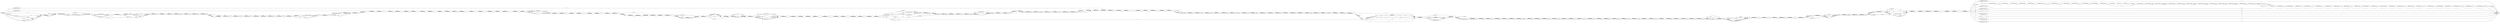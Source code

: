 digraph Tradition {
	graph [ bgcolor="none", rankdir="LR" ];
	node [ fillcolor="white", fontsize="14", shape="ellipse", style="filled" ];
	subgraph { rank=same "__START__" "#SILENT#" }
	"#SILENT#" [ shape=diamond,color=white,penwidth=0,label="" ];	"__START__" [ id="__START__", label="#START#" ];
	"w0" [ id="w0", label="Μαξίμου" ];
	"__LACUNA_a1_0__" [ id="__LACUNA_a1_0__", label="#LACUNA_a1_0#" ];
	"__LACUNA_a1_1__" [ id="__LACUNA_a1_1__", label="#LACUNA_a1_1#" ];
	"w2" [ id="w2", label="ἁγίου" ];
	"w3" [ id="w3", label="Ἡ" ];
	"w4" [ id="w4", label="περὶ" ];
	"w5" [ id="w5", label="τῆς" ];
	"w6" [ id="w6", label="τοῦ" ];
	"w7" [ id="w7", label="πνεύματος" ];
	"w8" [ id="w8", label="τοῦ" ];
	"w9" [ id="w9", label="ἁγίου" ];
	"w11" [ id="w11", label="πνεύματος" ];
	"w12" [ id="w12", label="βλασφημία" ];
	"w13" [ id="w13", label="βλασφημίας" ];
	"w14" [ id="w14", label="ἀπορία" ];
	"w16" [ id="w16", label="αὐτόθι" ];
	"w15" [ id="w15", label="αὐτόθεν" ];
	"w18" [ id="w18", label="ἔχειν" ];
	"w17" [ id="w17", label="ἔχει" ];
	"w19" [ id="w19", label="τὴν" ];
	"w20" [ id="w20", label="λύσιν·" ];
	"w21" [ id="w21", label="ὁ" ];
	"w22" [ id="w22", label="δὲ" ];
	"w23" [ id="w23", label="δεύτερος" ];
	"w24" [ id="w24", label="ἐστὶν" ];
	"w25" [ id="w25", label="οὗτος·" ];
	"w26" [ id="w26", label="ὅτάν" ];
	"w27" [ id="w27", label="τις" ];
	"w28" [ id="w28", label="ἐν" ];
	"w29" [ id="w29", label="ἁμαρτίαις" ];
	"w30" [ id="w30", label="ἐνεχόμενος," ];
	"w31" [ id="w31", label="ἀκούων" ];
	"w32" [ id="w32", label="δὲ" ];
	"w33" [ id="w33", label="τοῦ" ];
	"w34" [ id="w34", label="κυρίου" ];
	"w35" [ id="w35", label="λέγοντος" ];
	"w36" [ id="w36", label="μὴ" ];
	"w37" [ id="w37", label="κρίνετε" ];
	"w39" [ id="w39", label="κρίνεται" ];
	"w40" [ id="w40", label="φοβούμενος" ];
	"w41" [ id="w41", label="οὐδένα" ];
	"w42" [ id="w42", label="κρίνει" ];
	"w44" [ id="w44", label="κρίνῃ" ];
	"w45" [ id="w45", label="ἐν" ];
	"w46" [ id="w46", label="τῇ" ];
	"w47" [ id="w47", label="ἐξετάσει" ];
	"w48" [ id="w48", label="τῶν" ];
	"w49" [ id="w49", label="βεβιωμένων" ];
	"w50" [ id="w50", label="ὡς" ];
	"w51" [ id="w51", label="φύλαξ" ];
	"w52" [ id="w52", label="τῆς" ];
	"w53" [ id="w53", label="ἐντολῆς" ];
	"w54" [ id="w54", label="οὐ" ];
	"w55" [ id="w55", label="κρίνεται·" ];
	"w56" [ id="w56", label="εἰ" ];
	"w57" [ id="w57", label="μὴ" ];
	"w58" [ id="w58", label="τὸ" ];
	"w59" [ id="w59", label="γενέσθαι" ];
	"w60" [ id="w60", label="πιστόν," ];
	"w61" [ id="w61", label="εἰκότως" ];
	"w62" [ id="w62", label="ὅταν" ];
	"w63" [ id="w63", label="ἐν" ];
	"w64" [ id="w64", label="ἁμαρτίαις" ];
	"w65" [ id="w65", label="τίς" ];
	"w66" [ id="w66", label="ὢν" ];
	"w68" [ id="w68", label="οἰκονομῆται" ];
	"w67" [ id="w67", label="οἰκονομεῖται" ];
	"w69" [ id="w69", label="ἐκ" ];
	"w70" [ id="w70", label="τῆς" ];
	"w71" [ id="w71", label="προνοίας" ];
	"w72" [ id="w72", label="ἐν" ];
	"w73" [ id="w73", label="συμφοραῖς," ];
	"w74" [ id="w74", label="ἐν" ];
	"w75" [ id="w75", label="ἀνάγκαις," ];
	"w76" [ id="w76", label="ἐν" ];
	"w77" [ id="w77", label="νόσοις" ];
	"w78" [ id="w78", label="ὡς" ];
	"w79" [ id="w79", label="οὐκ" ];
	"w80" [ id="w80", label="οἶδε" ];
	"w81" [ id="w81", label="γὰρ" ];
	"w82" [ id="w82", label="διὰ" ];
	"w83" [ id="w83", label="τῶν" ];
	"w84" [ id="w84", label="τοιούτων" ];
	"w86" [ id="w86", label="καθαίρει" ];
	"w85" [ id="w85", label="καθεαυτὸν" ];
	"w87" [ id="w87", label="αὐτὸν" ];
	"w88" [ id="w88", label="ὁ" ];
	"w89" [ id="w89", label="θεός" ];
	"w90" [ id="w90", label="οὖν" ];
	"w92" [ id="w92", label="τῶν" ];
	"w91" [ id="w91", label="τῷ" ];
	"w93" [ id="w93", label="ἐν" ];
	"w94" [ id="w94", label="ἀπιστεία" ];
	"w95" [ id="w95", label="ἀπιστίᾳ" ];
	"w96" [ id="w96", label="τὸν" ];
	"w97" [ id="w97", label="βίον" ];
	"w98" [ id="w98", label="κατακλείσαντι" ];
	"w100" [ id="w100", label="καταλύσαντι" ];
	"w103" [ id="w103", label="κατακλύσαντι" ];
	"w105" [ id="w105", label="οὔτε" ];
	"w106" [ id="w106", label="ἐνταῦθα" ];
	"w107" [ id="w107", label="οὔτε" ];
	"w108" [ id="w108", label="ἐν" ];
	"w109" [ id="w109", label="τῷ" ];
	"w110" [ id="w110", label="μέλλοντι" ];
	"w111" [ id="w111", label="ἀφεθήσεται" ];
	"w112" [ id="w112", label="τῆς" ];
	"w113" [ id="w113", label="ἀπιστίας" ];
	"w114" [ id="w114", label="καὶ" ];
	"w115" [ id="w115", label="ἀθεΐας" ];
	"w116" [ id="w116", label="ἡ" ];
	"w117" [ id="w117", label="ἁμαρτία." ];
	"w118" [ id="w118", label="Ἰσιδώρου" ];
	"w121" [ id="w121", label="νείλου" ];
	"__LACUNA_a1.42_0__" [ id="__LACUNA_a1.42_0__", label="#LACUNA_a1.42_0#" ];
	"w119" [ id="w119", label="Πηλουσίου" ];
	"w124" [ id="w124", label="τοῦ" ];
	"w120" [ id="w120", label="πηλουσιώτ(ου)" ];
	"w122" [ id="w122", label="Γρηγορίου" ];
	"w125" [ id="w125", label="νύσσης" ];
	"w123" [ id="w123", label="Νύσης" ];
	"w126" [ id="w126", label="Ἤκουσά" ];
	"w127" [ id="w127", label="που" ];
	"w128" [ id="w128", label="τῆς" ];
	"w129" [ id="w129", label="ἁγίας" ];
	"w130" [ id="w130", label="γραφῆς" ];
	"w132" [ id="w132", label="κατακρινούσης" ];
	"w131" [ id="w131", label="κατακινούσης" ];
	"w133" [ id="w133", label="ἐκείνους," ];
	"w134" [ id="w134", label="οἳ" ];
	"w135" [ id="w135", label="κατὰ" ];
	"w136" [ id="w136", label="τῆς" ];
	"w137" [ id="w137", label="τοῦ" ];
	"w138" [ id="w138", label="θεοῦ" ];
	"w139" [ id="w139", label="βλασφημίας" ];
	"w140" [ id="w140", label="αἴτιοι" ];
	"w141" [ id="w141", label="γίνονται." ];
	"w142" [ id="w142", label="Οὐαὶ" ];
	"w143" [ id="w143", label="γὰρ" ];
	"w144" [ id="w144", label="φησὶν" ];
	"w145" [ id="w145", label="δι᾽" ];
	"w146" [ id="w146", label="οὓς" ];
	"w147" [ id="w147", label="τὸ" ];
	"w148" [ id="w148", label="ὄνομά" ];
	"w149" [ id="w149", label="μου" ];
	"w150" [ id="w150", label="βλασφημεῖται" ];
	"w151" [ id="w151", label="ἐν" ];
	"w152" [ id="w152", label="τοῖς" ];
	"w153" [ id="w153", label="ἔθνεσι." ];
	"w154" [ id="w154", label="Διὰ" ];
	"w155" [ id="w155", label="τοῦτο" ];
	"w156" [ id="w156", label="γὰρ" ];
	"w158" [ id="w158", label="χαλεπὴν" ];
	"w159" [ id="w159", label="τοῖς" ];
	"w160" [ id="w160", label="τοιούτοις" ];
	"w161" [ id="w161", label="ἀπειλὴν" ];
	"w162" [ id="w162", label="ὁ" ];
	"w163" [ id="w163", label="λόγος" ];
	"w164" [ id="w164", label="ἐπανατείνεται" ];
	"w165" [ id="w165", label="λέγων" ];
	"w166" [ id="w166", label="ἐκείνοις" ];
	"w167" [ id="w167", label="εἶναι" ];
	"w168" [ id="w168", label="τὸ" ];
	"w169" [ id="w169", label="Οὐαὶ" ];
	"w170" [ id="w170", label="δι᾽" ];
	"w171" [ id="w171", label="οὓς" ];
	"w172" [ id="w172", label="τὸ" ];
	"w173" [ id="w173", label="ὄνομά" ];
	"w174" [ id="w174", label="μου" ];
	"w175" [ id="w175", label="βλασφημεῖται" ];
	"w176" [ id="w176", label="ἐν" ];
	"w177" [ id="w177", label="τοῖς" ];
	"w178" [ id="w178", label="ἔθνεσιν." ];
	"w179" [ id="w179", label="Νείλου" ];
	"w180" [ id="w180", label="μοναχοῦ" ];
	"w189" [ id="w189", label="ἡ" ];
	"w183" [ id="w183", label="ἀπὸ" ];
	"w184" [ id="w184", label="τῶν" ];
	"w185" [ id="w185", label="τῆς" ];
	"w186" [ id="w186", label="κακίας" ];
	"w187" [ id="w187", label="ὀκτῶ" ];
	"w188" [ id="w188", label="λογισμῶν" ];
	"w190" [ id="w190", label="Ὄψις" ];
	"w192" [ id="w192", label="γυναικὸς" ];
	"w193" [ id="w193", label="μέλος" ];
	"w199" [ id="w199", label="πεφαρμακευμένον" ];
	"w196" [ id="w196", label="βέλος" ];
	"w194" [ id="w194", label="ἐστὶ" ];
	"w195" [ id="w195", label="πεφαρμακευμένον" ];
	"w202" [ id="w202", label="ἔτρωσε" ];
	"w203" [ id="w203", label="τὴν" ];
	"w204" [ id="w204", label="ψυχὴν," ];
	"w205" [ id="w205", label="καὶ" ];
	"w206" [ id="w206", label="τὸν" ];
	"w207" [ id="w207", label="ἰὸν" ];
	"w208" [ id="w208", label="ἐναπέθετο," ];
	"w209" [ id="w209", label="καὶ" ];
	"w210" [ id="w210", label="ὅσον" ];
	"w211" [ id="w211", label="χρονίζει," ];
	"w212" [ id="w212", label="πλείονα" ];
	"w213" [ id="w213", label="τὴν" ];
	"w214" [ id="w214", label="σῆψιν" ];
	"w215" [ id="w215", label="ἐργάζεται." ];
	"w216" [ id="w216", label="βέλτιον" ];
	"w217" [ id="w217", label="γὰρ" ];
	"w218" [ id="w218", label="οἴκοι" ];
	"w219" [ id="w219", label="μένοντα" ];
	"w220" [ id="w220", label="σχολάζειν" ];
	"w221" [ id="w221", label="διηνεκῶς" ];
	"w222" [ id="w222", label="τῇ" ];
	"w223" [ id="w223", label="προσευχῇ," ];
	"w224" [ id="w224", label="ἢ" ];
	"w225" [ id="w225", label="διὰ" ];
	"w226" [ id="w226", label="τοῦ" ];
	"w227" [ id="w227", label="τιμᾶν" ];
	"w228" [ id="w228", label="τὰς" ];
	"w229" [ id="w229", label="ἑορτὰς" ];
	"w230" [ id="w230", label="παρανάλωμα" ];
	"w231" [ id="w231", label="πάρεργον" ];
	"w232" [ id="w232", label="γίνεσθαι" ];
	"w235" [ id="w235", label="τὸν" ];
	"w233" [ id="w233", label="τῶν" ];
	"w236" [ id="w236", label="ἐχθρόν" ];
	"w234" [ id="w234", label="ἐχθρῶν" ];
	"w239" [ id="w239", label="Φεῦγε" ];
	"w240" [ id="w240", label="συντυχίας" ];
	"w241" [ id="w241", label="γυναικῶν" ];
	"w242" [ id="w242", label="ἐὰν" ];
	"w243" [ id="w243", label="θέλῃς" ];
	"w244" [ id="w244", label="σωφρονεῖν," ];
	"w245" [ id="w245", label="καὶ" ];
	"w246" [ id="w246", label="μηδαμῶς" ];
	"w247" [ id="w247", label="μὴ" ];
	"w248" [ id="w248", label="δῷς" ];
	"w249" [ id="w249", label="αὐτῆς" ];
	"w250" [ id="w250", label="αὐταῖς" ];
	"w251" [ id="w251", label="παρρησίαν" ];
	"w252" [ id="w252", label="θαρρῆσαι" ];
	"w253" [ id="w253", label="σοί" ];
	"w254" [ id="w254", label="ποτε." ];
	"w255" [ id="w255", label="Θάλλει" ];
	"w256" [ id="w256", label="θάλπει" ];
	"w257" [ id="w257", label="βοτάνη" ];
	"w258" [ id="w258", label="ἰστῶσα" ];
	"w259" [ id="w259", label="ἐστῶσα" ];
	"w260" [ id="w260", label="ἑστῶσα" ];
	"w262" [ id="w262", label="βοτάνη" ];
	"w263" [ id="w263", label="παρ᾽" ];
	"w264" [ id="w264", label="ὕδατι," ];
	"w265" [ id="w265", label="καὶ" ];
	"w266" [ id="w266", label="πάθος" ];
	"w267" [ id="w267", label="ἀκολασίας," ];
	"w268" [ id="w268", label="ἐν" ];
	"w269" [ id="w269", label="συντυχίαις" ];
	"w270" [ id="w270", label="γυναικῶν." ];
	"__LACUNA_a9.31_7__" [ id="__LACUNA_a9.31_7__", label="#LACUNA_a9.31_7#" ];
	"w271" [ id="w271", label="τοῦ" ];
	"__LACUNA_a9.31_5__" [ id="__LACUNA_a9.31_5__", label="#LACUNA_a9.31_5#" ];
	"__LACUNA_a9.31_1__" [ id="__LACUNA_a9.31_1__", label="#LACUNA_a9.31_1#" ];
	"__LACUNA_a9.31_2__" [ id="__LACUNA_a9.31_2__", label="#LACUNA_a9.31_2#" ];
	"__LACUNA_a9.31_0__" [ id="__LACUNA_a9.31_0__", label="#LACUNA_a9.31_0#" ];
	"__LACUNA_a9.31_6__" [ id="__LACUNA_a9.31_6__", label="#LACUNA_a9.31_6#" ];
	"__LACUNA_a9.31_3__" [ id="__LACUNA_a9.31_3__", label="#LACUNA_a9.31_3#" ];
	"__LACUNA_a9.31_4__" [ id="__LACUNA_a9.31_4__", label="#LACUNA_a9.31_4#" ];
	"w272" [ id="w272", label="Χρυσοστόμου" ];
	"w273" [ id="w273", label="Τοὺς" ];
	"w274" [ id="w274", label="ἐν" ];
	"w275" [ id="w275", label="τῇ" ];
	"w276" [ id="w276", label="πόλει" ];
	"w277" [ id="w277", label="βλασφημοῦντας," ];
	"w278" [ id="w278", label="σωφρόνιζε." ];
	"w279" [ id="w279", label="Κἂν" ];
	"w280" [ id="w280", label="ἀκούσῃς" ];
	"w281" [ id="w281", label="τινὸς" ];
	"w282" [ id="w282", label="ἐν" ];
	"w283" [ id="w283", label="ἀμφόδῳ" ];
	"w285" [ id="w285", label="ἢ" ];
	"w286" [ id="w286", label="ἐν" ];
	"w287" [ id="w287", label="ὁδῶ" ];
	"w288" [ id="w288", label="ἢ" ];
	"w289" [ id="w289", label="ἐν" ];
	"w290" [ id="w290", label="ἀγορᾷ" ];
	"w291" [ id="w291", label="βλασφημοῦντος" ];
	"w292" [ id="w292", label="τὸν" ];
	"w293" [ id="w293", label="Θεόν," ];
	"w294" [ id="w294", label="πρόσελθε," ];
	"w295" [ id="w295", label="ἐπιτίμησον," ];
	"w296" [ id="w296", label="κἂν" ];
	"w297" [ id="w297", label="πληγὰς" ];
	"w298" [ id="w298", label="ἐπιθεῖναι" ];
	"w299" [ id="w299", label="δέῃ," ];
	"w300" [ id="w300", label="μὴ" ];
	"w301" [ id="w301", label="παρεστήση" ];
	"w302" [ id="w302", label="παραιτήσῃ" ];
	"w303" [ id="w303", label="ῥάπισον" ];
	"w304" [ id="w304", label="αὐτοῦ" ];
	"w305" [ id="w305", label="τὴν" ];
	"w306" [ id="w306", label="ὄψιν," ];
	"w307" [ id="w307", label="σύντριψον" ];
	"w308" [ id="w308", label="αὐτοῦ" ];
	"w309" [ id="w309", label="τὸ" ];
	"w310" [ id="w310", label="στόμα," ];
	"w311" [ id="w311", label="ἁγίασόν" ];
	"w312" [ id="w312", label="σου" ];
	"w313" [ id="w313", label="τὴν" ];
	"w314" [ id="w314", label="χεῖρα" ];
	"w315" [ id="w315", label="διὰ" ];
	"w316" [ id="w316", label="τῆς" ];
	"w317" [ id="w317", label="πληγῆς," ];
	"w318" [ id="w318", label="κἂν" ];
	"w319" [ id="w319", label="ἐγκαλῶσι" ];
	"w320" [ id="w320", label="τινές," ];
	"w321" [ id="w321", label="κὰν" ];
	"w322" [ id="w322", label="εἰς" ];
	"w323" [ id="w323", label="δικαστήριον" ];
	"w324" [ id="w324", label="ἕλκωσιν," ];
	"w325" [ id="w325", label="ἀκολούθησον." ];
	"__END__" [ id="__END__", label="#END#" ];
	"w190" -> "w192" [ arrowhead="open", color="#000000", fontcolor="#000000", label="majority", penwidth="3.4" ];
	"w114" -> "w115" [ arrowhead="open", color="#000000", fontcolor="#000000", label="majority", penwidth="3.2" ];
	"w311" -> "w312" [ arrowhead="open", color="#000000", fontcolor="#000000", label="A, B, C, P, S", penwidth="1.8" ];
	"w16" -> "w17" [ arrowhead="open", color="#000000", fontcolor="#000000", label="A, C, D, F, H, S, T", penwidth="2.2" ];
	"w258" -> "w263" [ arrowhead="open", color="#000000", fontcolor="#000000", label="H", minlen="2", penwidth="1" ];
	"w180" -> "w190" [ arrowhead="open", color="#000000", fontcolor="#000000", label="majority", minlen="7", penwidth="2.6" ];
	"w143" -> "w144" [ arrowhead="open", color="#000000", fontcolor="#000000", label="majority", penwidth="2.6" ];
	"w17" -> "w19" [ arrowhead="open", color="#000000", fontcolor="#000000", label="majority", penwidth="2.8" ];
	"w88" -> "w89" [ arrowhead="open", color="#000000", fontcolor="#000000", label="majority", penwidth="3.2" ];
	"w66" -> "w67" [ arrowhead="open", color="#000000", fontcolor="#000000", label="D, E, F, G, H, S, T", penwidth="2.2" ];
	"w0" -> "w3" [ arrowhead="open", color="#000000", fontcolor="#000000", label="A, K, S", minlen="2", penwidth="1.4" ];
	"w130" -> "w132" [ arrowhead="open", color="#000000", fontcolor="#000000", label="majority", penwidth="3" ];
	"w154" -> "w155" [ arrowhead="open", color="#000000", fontcolor="#000000", label="majority", penwidth="3.2" ];
	"w274" -> "w275" [ arrowhead="open", color="#000000", fontcolor="#000000", label="A, B, C, P, S", penwidth="1.8" ];
	"w298" -> "w299" [ arrowhead="open", color="#000000", fontcolor="#000000", label="A, B, C, P, S", penwidth="1.8" ];
	"w25" -> "w26" [ arrowhead="open", color="#000000", fontcolor="#000000", label="majority", penwidth="3" ];
	"w132" -> "w133" [ arrowhead="open", color="#000000", fontcolor="#000000", label="majority", penwidth="3" ];
	"w93" -> "w95" [ arrowhead="open", color="#000000", fontcolor="#000000", label="majority", penwidth="2.6" ];
	"w27" -> "w28" [ arrowhead="open", color="#000000", fontcolor="#000000", label="majority", penwidth="2.8" ];
	"w53" -> "w54" [ arrowhead="open", color="#000000", fontcolor="#000000", label="majority", penwidth="3.2" ];
	"w224" -> "w225" [ arrowhead="open", color="#000000", fontcolor="#000000", label="majority", penwidth="3.4" ];
	"w159" -> "w160" [ arrowhead="open", color="#000000", fontcolor="#000000", label="majority", penwidth="3.2" ];
	"w233" -> "w234" [ arrowhead="open", color="#000000", fontcolor="#000000", label="majority", penwidth="3.2" ];
	"w113" -> "w114" [ arrowhead="open", color="#000000", fontcolor="#000000", label="majority", penwidth="3.2" ];
	"w117" -> "w118" [ arrowhead="open", color="#000000", fontcolor="#000000", label="C, D, E, H, P, S", penwidth="2" ];
	"__START__" -> "w0" [ arrowhead="open", color="#000000", fontcolor="#000000", label="A, F, H, K, P, S", penwidth="2" ];
	"w79" -> "w80" [ arrowhead="open", color="#000000", fontcolor="#000000", label="majority", penwidth="3.2" ];
	"w26" -> "w28" [ arrowhead="open", color="#000000", fontcolor="#000000", label="F", minlen="2", penwidth="1" ];
	"w161" -> "w162" [ arrowhead="open", color="#000000", fontcolor="#000000", label="majority", penwidth="3.2" ];
	"w33" -> "w34" [ arrowhead="open", color="#000000", fontcolor="#000000", label="majority", penwidth="3" ];
	"w60" -> "w61" [ arrowhead="open", color="#000000", fontcolor="#000000", label="majority", penwidth="3.2" ];
	"w111" -> "w112" [ arrowhead="open", color="#000000", fontcolor="#000000", label="majority", penwidth="3.2" ];
	"w81" -> "w82" [ arrowhead="open", color="#000000", fontcolor="#000000", label="majority", penwidth="3.2" ];
	"w325" -> "__END__" [ arrowhead="open", color="#000000", fontcolor="#000000", label="A, B, C, P, S", penwidth="1.8" ];
	"w97" -> "w98" [ arrowhead="open", color="#000000", fontcolor="#000000", label="majority, Q (a.c.)", penwidth="2.6" ];
	"w254" -> "w255" [ arrowhead="open", color="#000000", fontcolor="#000000", label="majority", penwidth="2.8" ];
	"w179" -> "w189" [ arrowhead="open", color="#000000", fontcolor="#000000", label="H", penwidth="1" ];
	"w270" -> "__LACUNA_a9.31_7__" [ arrowhead="open", color="#000000", fontcolor="#000000", label="Q", penwidth="1" ];
	"w133" -> "w134" [ arrowhead="open", color="#000000", fontcolor="#000000", label="majority", penwidth="3" ];
	"w260" -> "w263" [ arrowhead="open", color="#000000", fontcolor="#000000", label="majority", minlen="2", penwidth="2.4" ];
	"w215" -> "w216" [ arrowhead="open", color="#000000", fontcolor="#000000", label="majority", penwidth="3.4" ];
	"__START__" -> "__LACUNA_a1_1__" [ arrowhead="open", color="#000000", fontcolor="#000000", label="G", penwidth="1" ];
	"w70" -> "w71" [ arrowhead="open", color="#000000", fontcolor="#000000", label="majority", penwidth="3.2" ];
	"w169" -> "w170" [ arrowhead="open", color="#000000", fontcolor="#000000", label="majority", penwidth="3.2" ];
	"w144" -> "w145" [ arrowhead="open", color="#000000", fontcolor="#000000", label="majority", penwidth="2.6" ];
	"w73" -> "w74" [ arrowhead="open", color="#000000", fontcolor="#000000", label="majority", penwidth="3.2" ];
	"w147" -> "w148" [ arrowhead="open", color="#000000", fontcolor="#000000", label="majority", penwidth="3.2" ];
	"w49" -> "w50" [ arrowhead="open", color="#000000", fontcolor="#000000", label="majority", penwidth="3.2" ];
	"w136" -> "w137" [ arrowhead="open", color="#000000", fontcolor="#000000", label="majority", penwidth="2.8" ];
	"w14" -> "w15" [ arrowhead="open", color="#000000", fontcolor="#000000", label="E, K", penwidth="1.2" ];
	"w281" -> "w282" [ arrowhead="open", color="#000000", fontcolor="#000000", label="A, B, C, P, S", penwidth="1.8" ];
	"w253" -> "w254" [ arrowhead="open", color="#000000", fontcolor="#000000", label="majority", penwidth="3.4" ];
	"w202" -> "w203" [ arrowhead="open", color="#000000", fontcolor="#000000", label="majority", penwidth="3.4" ];
	"w192" -> "w196" [ arrowhead="open", color="#000000", fontcolor="#000000", label="majority", minlen="2", penwidth="2.6" ];
	"w62" -> "w63" [ arrowhead="open", color="#000000", fontcolor="#000000", label="majority", penwidth="3.2" ];
	"w57" -> "w58" [ arrowhead="open", color="#000000", fontcolor="#000000", label="majority", penwidth="3.2" ];
	"w315" -> "w316" [ arrowhead="open", color="#000000", fontcolor="#000000", label="A, B, C, P, S", penwidth="1.8" ];
	"w309" -> "w310" [ arrowhead="open", color="#000000", fontcolor="#000000", label="A, B, C, P, S", penwidth="1.8" ];
	"w277" -> "w278" [ arrowhead="open", color="#000000", fontcolor="#000000", label="A, B, C, P, S", penwidth="1.8" ];
	"w89" -> "w90" [ arrowhead="open", color="#000000", fontcolor="#000000", label="majority", penwidth="2.6" ];
	"w289" -> "w290" [ arrowhead="open", color="#000000", fontcolor="#000000", label="A, B, C, P, S", penwidth="1.8" ];
	"w268" -> "w269" [ arrowhead="open", color="#000000", fontcolor="#000000", label="majority", penwidth="3.4" ];
	"w256" -> "w260" [ arrowhead="open", color="#000000", fontcolor="#000000", label="B, P, S", minlen="2", penwidth="1.4" ];
	"w229" -> "w231" [ arrowhead="open", color="#000000", fontcolor="#000000", label="majority", penwidth="3.2" ];
	"w242" -> "w243" [ arrowhead="open", color="#000000", fontcolor="#000000", label="majority", penwidth="3.4" ];
	"w196" -> "w194" [ arrowhead="open", color="#000000", fontcolor="#000000", label="majority", penwidth="3.2" ];
	"__START__" -> "w3" [ arrowhead="open", color="#000000", fontcolor="#000000", label="D, E, Q, T", minlen="3", penwidth="1.6" ];
	"w8" -> "w9" [ arrowhead="open", color="#000000", fontcolor="#000000", label="A, C, E, F, H, K, T", penwidth="2.2" ];
	"w208" -> "w209" [ arrowhead="open", color="#000000", fontcolor="#000000", label="majority", penwidth="3.4" ];
	"w126" -> "w127" [ arrowhead="open", color="#000000", fontcolor="#000000", label="majority", penwidth="3" ];
	"w235" -> "w236" [ arrowhead="open", color="#000000", fontcolor="#000000", label="A", penwidth="1" ];
	"w108" -> "w109" [ arrowhead="open", color="#000000", fontcolor="#000000", label="majority", penwidth="3.2" ];
	"w32" -> "w33" [ arrowhead="open", color="#000000", fontcolor="#000000", label="majority", penwidth="3" ];
	"w203" -> "w204" [ arrowhead="open", color="#000000", fontcolor="#000000", label="majority", penwidth="3.4" ];
	"w188" -> "w190" [ arrowhead="open", color="#000000", fontcolor="#000000", label="F", penwidth="1" ];
	"w171" -> "w172" [ arrowhead="open", color="#000000", fontcolor="#000000", label="majority", penwidth="3.2" ];
	"w193" -> "w194" [ arrowhead="open", color="#000000", fontcolor="#000000", label="T", minlen="2", penwidth="1" ];
	"w24" -> "w25" [ arrowhead="open", color="#000000", fontcolor="#000000", label="majority", penwidth="3" ];
	"w275" -> "w276" [ arrowhead="open", color="#000000", fontcolor="#000000", label="A, B, C, P, S", penwidth="1.8" ];
	"w51" -> "w52" [ arrowhead="open", color="#000000", fontcolor="#000000", label="majority", penwidth="3.2" ];
	"w45" -> "w46" [ arrowhead="open", color="#000000", fontcolor="#000000", label="majority", penwidth="3" ];
	"w216" -> "w217" [ arrowhead="open", color="#000000", fontcolor="#000000", label="majority", penwidth="3.4" ];
	"__LACUNA_a1.42_0__" -> "w179" [ arrowhead="open", color="#000000", fontcolor="#000000", label="K", minlen="55", penwidth="1" ];
	"w107" -> "w108" [ arrowhead="open", color="#000000", fontcolor="#000000", label="majority", penwidth="3.2" ];
	"w90" -> "w91" [ arrowhead="open", color="#000000", fontcolor="#000000", label="majority", penwidth="2.6" ];
	"w164" -> "w165" [ arrowhead="open", color="#000000", fontcolor="#000000", label="majority", penwidth="3.2" ];
	"w85" -> "w88" [ arrowhead="open", color="#000000", fontcolor="#000000", label="S", minlen="2", penwidth="1" ];
	"w220" -> "w221" [ arrowhead="open", color="#000000", fontcolor="#000000", label="majority", penwidth="3.4" ];
	"w61" -> "w62" [ arrowhead="open", color="#000000", fontcolor="#000000", label="majority", penwidth="3.2" ];
	"w221" -> "w222" [ arrowhead="open", color="#000000", fontcolor="#000000", label="majority", penwidth="3.4" ];
	"w124" -> "w125" [ arrowhead="open", color="#000000", fontcolor="#000000", label="Q", penwidth="1" ];
	"w93" -> "w94" [ arrowhead="open", color="#000000", fontcolor="#000000", label="A, D, P", penwidth="1.4" ];
	"__LACUNA_a9.31_5__" -> "__END__" [ arrowhead="open", color="#000000", fontcolor="#000000", label="H", minlen="53", penwidth="1" ];
	"w166" -> "w167" [ arrowhead="open", color="#000000", fontcolor="#000000", label="majority", penwidth="3.2" ];
	"w69" -> "w70" [ arrowhead="open", color="#000000", fontcolor="#000000", label="majority", penwidth="3.2" ];
	"w117" -> "__LACUNA_a1.42_0__" [ arrowhead="open", color="#000000", fontcolor="#000000", label="K", penwidth="1" ];
	"w120" -> "w122" [ arrowhead="open", color="#000000", fontcolor="#000000", label="D, P, S", penwidth="1.4" ];
	"w306" -> "w307" [ arrowhead="open", color="#000000", fontcolor="#000000", label="A, B, C, P, S", penwidth="1.8" ];
	"w250" -> "w251" [ arrowhead="open", color="#000000", fontcolor="#000000", label="majority", penwidth="3.2" ];
	"__LACUNA_a9.31_2__" -> "__END__" [ arrowhead="open", color="#000000", fontcolor="#000000", label="E", minlen="53", penwidth="1" ];
	"w105" -> "w106" [ arrowhead="open", color="#000000", fontcolor="#000000", label="majority", penwidth="3.2" ];
	"w322" -> "w323" [ arrowhead="open", color="#000000", fontcolor="#000000", label="A, B, C, P, S", penwidth="1.8" ];
	"w249" -> "w251" [ arrowhead="open", color="#000000", fontcolor="#000000", label="P", penwidth="1" ];
	"w183" -> "w184" [ arrowhead="open", color="#000000", fontcolor="#000000", label="F", penwidth="1" ];
	"w6" -> "w7" [ arrowhead="open", color="#000000", fontcolor="#000000", label="A, C, E, F, H, K, T", penwidth="2.2" ];
	"w239" -> "w240" [ arrowhead="open", color="#000000", fontcolor="#000000", label="majority", penwidth="3.4" ];
	"w283" -> "w285" [ arrowhead="open", color="#000000", fontcolor="#000000", label="B, P, S", penwidth="1.4" ];
	"w223" -> "w224" [ arrowhead="open", color="#000000", fontcolor="#000000", label="majority", penwidth="3.4" ];
	"w82" -> "w83" [ arrowhead="open", color="#000000", fontcolor="#000000", label="majority", penwidth="3.2" ];
	"w286" -> "w287" [ arrowhead="open", color="#000000", fontcolor="#000000", label="B, P, S", penwidth="1.4" ];
	"w280" -> "w281" [ arrowhead="open", color="#000000", fontcolor="#000000", label="A, B, C, P, S", penwidth="1.8" ];
	"w145" -> "w146" [ arrowhead="open", color="#000000", fontcolor="#000000", label="majority", penwidth="3" ];
	"w68" -> "w69" [ arrowhead="open", color="#000000", fontcolor="#000000", label="A, C, K, P, Q", penwidth="1.8" ];
	"w135" -> "w136" [ arrowhead="open", color="#000000", fontcolor="#000000", label="majority", penwidth="2.8" ];
	"w271" -> "w272" [ arrowhead="open", color="#000000", fontcolor="#000000", label="A, B, C, P, S", penwidth="1.8" ];
	"w39" -> "w40" [ arrowhead="open", color="#000000", fontcolor="#000000", label="A, D, H, T", penwidth="1.6" ];
	"w179" -> "w180" [ arrowhead="open", color="#000000", fontcolor="#000000", label="majority", penwidth="2.8" ];
	"w170" -> "w171" [ arrowhead="open", color="#000000", fontcolor="#000000", label="majority", penwidth="3.2" ];
	"w255" -> "w257" [ arrowhead="open", color="#000000", fontcolor="#000000", label="majority", penwidth="2.8" ];
	"w179" -> "w190" [ arrowhead="open", color="#000000", fontcolor="#000000", label="K", minlen="8", penwidth="1" ];
	"w214" -> "w215" [ arrowhead="open", color="#000000", fontcolor="#000000", label="majority", penwidth="3.4" ];
	"w246" -> "w250" [ arrowhead="open", color="#000000", fontcolor="#000000", label="S", minlen="2", penwidth="1" ];
	"w75" -> "w76" [ arrowhead="open", color="#000000", fontcolor="#000000", label="majority", penwidth="3.2" ];
	"w36" -> "w37" [ arrowhead="open", color="#000000", fontcolor="#000000", label="majority", penwidth="2.4" ];
	"w302" -> "w303" [ arrowhead="open", color="#000000", fontcolor="#000000", label="A, B, C, P", penwidth="1.6" ];
	"w16" -> "w18" [ arrowhead="open", color="#000000", fontcolor="#000000", label="P", penwidth="1" ];
	"w74" -> "w75" [ arrowhead="open", color="#000000", fontcolor="#000000", label="majority", penwidth="3.2" ];
	"w174" -> "w175" [ arrowhead="open", color="#000000", fontcolor="#000000", label="majority", penwidth="3.2" ];
	"w156" -> "w158" [ arrowhead="open", color="#000000", fontcolor="#000000", label="Q", penwidth="1" ];
	"w232" -> "w233" [ arrowhead="open", color="#000000", fontcolor="#000000", label="majority", penwidth="3.2" ];
	"w148" -> "w149" [ arrowhead="open", color="#000000", fontcolor="#000000", label="majority", penwidth="3.2" ];
	"w264" -> "w265" [ arrowhead="open", color="#000000", fontcolor="#000000", label="majority", penwidth="3.4" ];
	"w270" -> "__LACUNA_a9.31_3__" [ arrowhead="open", color="#000000", fontcolor="#000000", label="F", penwidth="1" ];
	"w118" -> "w120" [ arrowhead="open", color="#000000", fontcolor="#000000", label="D, P, S", penwidth="1.4" ];
	"w138" -> "w139" [ arrowhead="open", color="#000000", fontcolor="#000000", label="majority", penwidth="3" ];
	"w165" -> "w166" [ arrowhead="open", color="#000000", fontcolor="#000000", label="majority", penwidth="3.2" ];
	"__START__" -> "__LACUNA_a1_0__" [ arrowhead="open", color="#000000", fontcolor="#000000", label="B", penwidth="1" ];
	"w119" -> "w122" [ arrowhead="open", color="#000000", fontcolor="#000000", label="C, E, H", penwidth="1.4" ];
	"w129" -> "w130" [ arrowhead="open", color="#000000", fontcolor="#000000", label="majority", penwidth="3" ];
	"w5" -> "w6" [ arrowhead="open", color="#000000", fontcolor="#000000", label="majority", penwidth="2.6" ];
	"w40" -> "w41" [ arrowhead="open", color="#000000", fontcolor="#000000", label="majority", penwidth="3" ];
	"w270" -> "__LACUNA_a9.31_6__" [ arrowhead="open", color="#000000", fontcolor="#000000", label="K", penwidth="1" ];
	"w122" -> "w123" [ arrowhead="open", color="#000000", fontcolor="#000000", label="majority", penwidth="2.8" ];
	"w299" -> "w300" [ arrowhead="open", color="#000000", fontcolor="#000000", label="A, B, C, P, S", penwidth="1.8" ];
	"w278" -> "w279" [ arrowhead="open", color="#000000", fontcolor="#000000", label="A, B, C, P, S", penwidth="1.8" ];
	"w95" -> "w96" [ arrowhead="open", color="#000000", fontcolor="#000000", label="majority", penwidth="2.6" ];
	"w47" -> "w48" [ arrowhead="open", color="#000000", fontcolor="#000000", label="majority", penwidth="3.2" ];
	"w245" -> "w247" [ arrowhead="open", color="#000000", fontcolor="#000000", label="majority", penwidth="3.2" ];
	"w140" -> "w141" [ arrowhead="open", color="#000000", fontcolor="#000000", label="majority", penwidth="3" ];
	"w52" -> "w53" [ arrowhead="open", color="#000000", fontcolor="#000000", label="majority", penwidth="3.2" ];
	"__LACUNA_a1_0__" -> "w147" [ arrowhead="open", color="#000000", fontcolor="#000000", label="B", minlen="124", penwidth="1" ];
	"w199" -> "w196" [ arrowhead="open", color="#000000", fontcolor="#000000", label="B, P, S", penwidth="1.4" ];
	"w18" -> "w19" [ arrowhead="open", color="#000000", fontcolor="#000000", label="P", penwidth="1" ];
	"w71" -> "w72" [ arrowhead="open", color="#000000", fontcolor="#000000", label="majority", penwidth="3.2" ];
	"w207" -> "w208" [ arrowhead="open", color="#000000", fontcolor="#000000", label="majority", penwidth="3.4" ];
	"w168" -> "w169" [ arrowhead="open", color="#000000", fontcolor="#000000", label="majority", penwidth="3.2" ];
	"w4" -> "w5" [ arrowhead="open", color="#000000", fontcolor="#000000", label="majority", penwidth="2.6" ];
	"w270" -> "w271" [ arrowhead="open", color="#000000", fontcolor="#000000", label="A, B, C, P, S", penwidth="1.8" ];
	"w109" -> "w110" [ arrowhead="open", color="#000000", fontcolor="#000000", label="majority", penwidth="3.2" ];
	"w320" -> "w321" [ arrowhead="open", color="#000000", fontcolor="#000000", label="A, B, C, P, S", penwidth="1.8" ];
	"w184" -> "w185" [ arrowhead="open", color="#000000", fontcolor="#000000", label="F", penwidth="1" ];
	"w153" -> "w154" [ arrowhead="open", color="#000000", fontcolor="#000000", label="majority", penwidth="3.2" ];
	"w42" -> "w45" [ arrowhead="open", color="#000000", fontcolor="#000000", label="majority, Q (a.c.)", penwidth="2.4" ];
	"w46" -> "w47" [ arrowhead="open", color="#000000", fontcolor="#000000", label="majority", penwidth="3" ];
	"w293" -> "w294" [ arrowhead="open", color="#000000", fontcolor="#000000", label="A, B, C, P, S", penwidth="1.8" ];
	"w235" -> "w234" [ arrowhead="open", color="#000000", fontcolor="#000000", label="T (a.c.)", penwidth="1" ];
	"w97" -> "w100" [ arrowhead="open", color="#000000", fontcolor="#000000", label="E (a.c.), F, Q", penwidth="1.4" ];
	"w267" -> "w268" [ arrowhead="open", color="#000000", fontcolor="#000000", label="majority", penwidth="3.4" ];
	"w63" -> "w64" [ arrowhead="open", color="#000000", fontcolor="#000000", label="majority", penwidth="3.2" ];
	"w28" -> "w29" [ arrowhead="open", color="#000000", fontcolor="#000000", label="majority", penwidth="3" ];
	"w186" -> "w187" [ arrowhead="open", color="#000000", fontcolor="#000000", label="F", penwidth="1" ];
	"w206" -> "w207" [ arrowhead="open", color="#000000", fontcolor="#000000", label="majority", penwidth="3.4" ];
	"w316" -> "w317" [ arrowhead="open", color="#000000", fontcolor="#000000", label="A, B, C, P, S", penwidth="1.8" ];
	"w305" -> "w306" [ arrowhead="open", color="#000000", fontcolor="#000000", label="A, B, C, P, S", penwidth="1.8" ];
	"w257" -> "w259" [ arrowhead="open", color="#000000", fontcolor="#000000", label="T", penwidth="1" ];
	"w22" -> "w23" [ arrowhead="open", color="#000000", fontcolor="#000000", label="majority", penwidth="3" ];
	"w12" -> "w15" [ arrowhead="open", color="#000000", fontcolor="#000000", label="Q", minlen="2", penwidth="1" ];
	"w106" -> "w107" [ arrowhead="open", color="#000000", fontcolor="#000000", label="majority", penwidth="3.2" ];
	"w9" -> "w13" [ arrowhead="open", color="#000000", fontcolor="#000000", label="A, C, E, F, H, K, T", minlen="2", penwidth="2.2" ];
	"w123" -> "w126" [ arrowhead="open", color="#000000", fontcolor="#000000", label="majority", penwidth="2.8" ];
	"w276" -> "w277" [ arrowhead="open", color="#000000", fontcolor="#000000", label="A, B, C, P, S", penwidth="1.8" ];
	"w4" -> "w6" [ arrowhead="open", color="#000000", fontcolor="#000000", label="H, Q", minlen="2", penwidth="1.2" ];
	"__LACUNA_a9.31_3__" -> "__END__" [ arrowhead="open", color="#000000", fontcolor="#000000", label="F", minlen="53", penwidth="1" ];
	"w117" -> "w122" [ arrowhead="open", color="#000000", fontcolor="#000000", label="A, F, G, T", minlen="3", penwidth="1.6" ];
	"w263" -> "w264" [ arrowhead="open", color="#000000", fontcolor="#000000", label="majority", penwidth="3.4" ];
	"w241" -> "w242" [ arrowhead="open", color="#000000", fontcolor="#000000", label="majority", penwidth="3.4" ];
	"w162" -> "w163" [ arrowhead="open", color="#000000", fontcolor="#000000", label="majority", penwidth="3.2" ];
	"w128" -> "w129" [ arrowhead="open", color="#000000", fontcolor="#000000", label="majority", penwidth="3" ];
	"w9" -> "w11" [ arrowhead="open", color="#000000", fontcolor="#000000", label="D, P, Q, S", penwidth="1.6" ];
	"w54" -> "w55" [ arrowhead="open", color="#000000", fontcolor="#000000", label="majority", penwidth="3.2" ];
	"w36" -> "w39" [ arrowhead="open", color="#000000", fontcolor="#000000", label="A, D, T", minlen="2", penwidth="1.4" ];
	"w301" -> "w303" [ arrowhead="open", color="#000000", fontcolor="#000000", label="S", penwidth="1" ];
	"w229" -> "w230" [ arrowhead="open", color="#000000", fontcolor="#000000", label="H", penwidth="1" ];
	"w194" -> "w202" [ arrowhead="open", color="#000000", fontcolor="#000000", label="B, P, S", minlen="2", penwidth="1.4" ];
	"w230" -> "w232" [ arrowhead="open", color="#000000", fontcolor="#000000", label="H", penwidth="1" ];
	"w254" -> "w256" [ arrowhead="open", color="#000000", fontcolor="#000000", label="B, P, S", penwidth="1.4" ];
	"w0" -> "w2" [ arrowhead="open", color="#000000", fontcolor="#000000", label="F, H", penwidth="1.2" ];
	"w92" -> "w93" [ arrowhead="open", color="#000000", fontcolor="#000000", label="K", minlen="2", penwidth="1" ];
	"w189" -> "w190" [ arrowhead="open", color="#000000", fontcolor="#000000", label="H", minlen="7", penwidth="1" ];
	"w64" -> "w65" [ arrowhead="open", color="#000000", fontcolor="#000000", label="majority", penwidth="3.2" ];
	"w121" -> "w124" [ arrowhead="open", color="#000000", fontcolor="#000000", label="Q", penwidth="1" ];
	"w11" -> "w13" [ arrowhead="open", color="#000000", fontcolor="#000000", label="D, P, S", penwidth="1.4" ];
	"w308" -> "w309" [ arrowhead="open", color="#000000", fontcolor="#000000", label="A, B, C, P, S", penwidth="1.8" ];
	"w222" -> "w223" [ arrowhead="open", color="#000000", fontcolor="#000000", label="majority", penwidth="3.4" ];
	"w247" -> "w248" [ arrowhead="open", color="#000000", fontcolor="#000000", label="majority", penwidth="3.2" ];
	"w37" -> "w40" [ arrowhead="open", color="#000000", fontcolor="#000000", label="C, E, F, K, P, Q, S", minlen="2", penwidth="2.2" ];
	"w163" -> "w164" [ arrowhead="open", color="#000000", fontcolor="#000000", label="majority", penwidth="3.2" ];
	"w50" -> "w51" [ arrowhead="open", color="#000000", fontcolor="#000000", label="majority", penwidth="3.2" ];
	"w103" -> "w105" [ arrowhead="open", color="#000000", fontcolor="#000000", label="E, G", penwidth="1.2" ];
	"w176" -> "w177" [ arrowhead="open", color="#000000", fontcolor="#000000", label="majority", penwidth="3.2" ];
	"w272" -> "w273" [ arrowhead="open", color="#000000", fontcolor="#000000", label="A, B, C, P, S", penwidth="1.8" ];
	"w283" -> "w288" [ arrowhead="open", color="#000000", fontcolor="#000000", label="A, C", minlen="4", penwidth="1.2" ];
	"w213" -> "w214" [ arrowhead="open", color="#000000", fontcolor="#000000", label="majority", penwidth="3.4" ];
	"w210" -> "w211" [ arrowhead="open", color="#000000", fontcolor="#000000", label="majority", penwidth="3.4" ];
	"w76" -> "w77" [ arrowhead="open", color="#000000", fontcolor="#000000", label="majority", penwidth="3.2" ];
	"w321" -> "w322" [ arrowhead="open", color="#000000", fontcolor="#000000", label="A, B, C, P, S", penwidth="1.8" ];
	"w149" -> "w150" [ arrowhead="open", color="#000000", fontcolor="#000000", label="majority", penwidth="3.2" ];
	"w35" -> "w36" [ arrowhead="open", color="#000000", fontcolor="#000000", label="majority", penwidth="3" ];
	"w80" -> "w81" [ arrowhead="open", color="#000000", fontcolor="#000000", label="majority", penwidth="3.2" ];
	"w173" -> "w174" [ arrowhead="open", color="#000000", fontcolor="#000000", label="majority", penwidth="3.2" ];
	"w310" -> "w311" [ arrowhead="open", color="#000000", fontcolor="#000000", label="A, B, C, P, S", penwidth="1.8" ];
	"w219" -> "w220" [ arrowhead="open", color="#000000", fontcolor="#000000", label="majority", penwidth="3.4" ];
	"w139" -> "w140" [ arrowhead="open", color="#000000", fontcolor="#000000", label="majority", penwidth="3" ];
	"w252" -> "w253" [ arrowhead="open", color="#000000", fontcolor="#000000", label="majority", penwidth="3.4" ];
	"w257" -> "w258" [ arrowhead="open", color="#000000", fontcolor="#000000", label="H", penwidth="1" ];
	"w3" -> "w4" [ arrowhead="open", color="#000000", fontcolor="#000000", label="majority", penwidth="2.6" ];
	"w20" -> "w21" [ arrowhead="open", color="#000000", fontcolor="#000000", label="majority", penwidth="3" ];
	"w151" -> "w152" [ arrowhead="open", color="#000000", fontcolor="#000000", label="majority", penwidth="3.2" ];
	"w2" -> "w3" [ arrowhead="open", color="#000000", fontcolor="#000000", label="F, H", penwidth="1.2" ];
	"w135" -> "w137" [ arrowhead="open", color="#000000", fontcolor="#000000", label="Q", minlen="2", penwidth="1" ];
	"w58" -> "w59" [ arrowhead="open", color="#000000", fontcolor="#000000", label="majority", penwidth="3.2" ];
	"w319" -> "w320" [ arrowhead="open", color="#000000", fontcolor="#000000", label="A, B, C, P, S", penwidth="1.8" ];
	"w155" -> "w158" [ arrowhead="open", color="#000000", fontcolor="#000000", label="majority", minlen="2", penwidth="3" ];
	"w287" -> "w288" [ arrowhead="open", color="#000000", fontcolor="#000000", label="B, P, S", penwidth="1.4" ];
	"w96" -> "w97" [ arrowhead="open", color="#000000", fontcolor="#000000", label="majority", penwidth="3.2" ];
	"w257" -> "w260" [ arrowhead="open", color="#000000", fontcolor="#000000", label="majority", penwidth="2.4" ];
	"w323" -> "w324" [ arrowhead="open", color="#000000", fontcolor="#000000", label="A, B, C, P, S", penwidth="1.8" ];
	"w226" -> "w227" [ arrowhead="open", color="#000000", fontcolor="#000000", label="majority", penwidth="3.4" ];
	"w78" -> "w79" [ arrowhead="open", color="#000000", fontcolor="#000000", label="majority", penwidth="3.2" ];
	"w0" -> "w4" [ arrowhead="open", color="#000000", fontcolor="#000000", label="P", minlen="3", penwidth="1" ];
	"__LACUNA_a1_1__" -> "w47" [ arrowhead="open", color="#000000", fontcolor="#000000", label="G", minlen="39", penwidth="1" ];
	"w244" -> "w245" [ arrowhead="open", color="#000000", fontcolor="#000000", label="majority", penwidth="3.4" ];
	"w152" -> "w153" [ arrowhead="open", color="#000000", fontcolor="#000000", label="majority", penwidth="3.2" ];
	"w177" -> "w178" [ arrowhead="open", color="#000000", fontcolor="#000000", label="majority", penwidth="3.2" ];
	"w21" -> "w22" [ arrowhead="open", color="#000000", fontcolor="#000000", label="majority", penwidth="3" ];
	"w67" -> "w69" [ arrowhead="open", color="#000000", fontcolor="#000000", label="D, E, F, G, H, S, T", penwidth="2.2" ];
	"w72" -> "w73" [ arrowhead="open", color="#000000", fontcolor="#000000", label="majority", penwidth="3.2" ];
	"w270" -> "__LACUNA_a9.31_5__" [ arrowhead="open", color="#000000", fontcolor="#000000", label="H", penwidth="1" ];
	"w6" -> "w9" [ arrowhead="open", color="#000000", fontcolor="#000000", label="D, P, Q, S", minlen="3", penwidth="1.6" ];
	"w304" -> "w305" [ arrowhead="open", color="#000000", fontcolor="#000000", label="A, B, C, P, S", penwidth="1.8" ];
	"w77" -> "w78" [ arrowhead="open", color="#000000", fontcolor="#000000", label="majority", penwidth="3.2" ];
	"w141" -> "w142" [ arrowhead="open", color="#000000", fontcolor="#000000", label="majority", penwidth="3" ];
	"w178" -> "w179" [ arrowhead="open", color="#000000", fontcolor="#000000", label="majority", penwidth="3" ];
	"w56" -> "w57" [ arrowhead="open", color="#000000", fontcolor="#000000", label="majority", penwidth="3.2" ];
	"w231" -> "w232" [ arrowhead="open", color="#000000", fontcolor="#000000", label="majority", penwidth="3.2" ];
	"w248" -> "w250" [ arrowhead="open", color="#000000", fontcolor="#000000", label="majority", penwidth="3" ];
	"w270" -> "__LACUNA_a9.31_2__" [ arrowhead="open", color="#000000", fontcolor="#000000", label="E", penwidth="1" ];
	"w245" -> "w246" [ arrowhead="open", color="#000000", fontcolor="#000000", label="S", penwidth="1" ];
	"w270" -> "__LACUNA_a9.31_4__" [ arrowhead="open", color="#000000", fontcolor="#000000", label="G", penwidth="1" ];
	"w317" -> "w318" [ arrowhead="open", color="#000000", fontcolor="#000000", label="A, B, C, P, S", penwidth="1.8" ];
	"w30" -> "w31" [ arrowhead="open", color="#000000", fontcolor="#000000", label="majority", penwidth="3" ];
	"w15" -> "w17" [ arrowhead="open", color="#000000", fontcolor="#000000", label="E, K, Q", penwidth="1.4" ];
	"w185" -> "w186" [ arrowhead="open", color="#000000", fontcolor="#000000", label="F", penwidth="1" ];
	"w262" -> "w263" [ arrowhead="open", color="#000000", fontcolor="#000000", label="B, P, S", penwidth="1.4" ];
	"w83" -> "w84" [ arrowhead="open", color="#000000", fontcolor="#000000", label="majority", penwidth="3.2" ];
	"w77" -> "w81" [ arrowhead="open", color="#000000", fontcolor="#000000", label="P (a.c.)", minlen="4", penwidth="1" ];
	"w19" -> "w20" [ arrowhead="open", color="#000000", fontcolor="#000000", label="majority", penwidth="3" ];
	"w279" -> "w280" [ arrowhead="open", color="#000000", fontcolor="#000000", label="A, B, C, P, S", penwidth="1.8" ];
	"w290" -> "w291" [ arrowhead="open", color="#000000", fontcolor="#000000", label="A, B, C, P, S", penwidth="1.8" ];
	"w94" -> "w96" [ arrowhead="open", color="#000000", fontcolor="#000000", label="A, D, P", penwidth="1.4" ];
	"w292" -> "w293" [ arrowhead="open", color="#000000", fontcolor="#000000", label="A, B, C, P, S", penwidth="1.8" ];
	"w314" -> "w315" [ arrowhead="open", color="#000000", fontcolor="#000000", label="A, B, C, P, S", penwidth="1.8" ];
	"w234" -> "w239" [ arrowhead="open", color="#000000", fontcolor="#000000", label="majority", penwidth="3.4" ];
	"w26" -> "w27" [ arrowhead="open", color="#000000", fontcolor="#000000", label="majority", penwidth="2.8" ];
	"w87" -> "w88" [ arrowhead="open", color="#000000", fontcolor="#000000", label="majority", penwidth="3" ];
	"w295" -> "w296" [ arrowhead="open", color="#000000", fontcolor="#000000", label="A, B, C, P, S", penwidth="1.8" ];
	"w266" -> "w267" [ arrowhead="open", color="#000000", fontcolor="#000000", label="majority", penwidth="3.4" ];
	"w97" -> "w103" [ arrowhead="open", color="#000000", fontcolor="#000000", label="E, G", penwidth="1.2" ];
	"w180" -> "w183" [ arrowhead="open", color="#000000", fontcolor="#000000", label="F", penwidth="1" ];
	"w23" -> "w24" [ arrowhead="open", color="#000000", fontcolor="#000000", label="majority", penwidth="3" ];
	"w115" -> "w116" [ arrowhead="open", color="#000000", fontcolor="#000000", label="majority", penwidth="3.2" ];
	"w137" -> "w138" [ arrowhead="open", color="#000000", fontcolor="#000000", label="majority", penwidth="3" ];
	"__LACUNA_a9.31_4__" -> "__END__" [ arrowhead="open", color="#000000", fontcolor="#000000", label="G", minlen="53", penwidth="1" ];
	"w150" -> "w151" [ arrowhead="open", color="#000000", fontcolor="#000000", label="majority", penwidth="3.2" ];
	"w11" -> "w12" [ arrowhead="open", color="#000000", fontcolor="#000000", label="Q", penwidth="1" ];
	"w270" -> "__LACUNA_a9.31_0__" [ arrowhead="open", color="#000000", fontcolor="#000000", label="T", penwidth="1" ];
	"w7" -> "w8" [ arrowhead="open", color="#000000", fontcolor="#000000", label="A, C, E, F, H, K, T", penwidth="2.2" ];
	"w167" -> "w168" [ arrowhead="open", color="#000000", fontcolor="#000000", label="majority", penwidth="3.2" ];
	"w143" -> "w145" [ arrowhead="open", color="#000000", fontcolor="#000000", label="F, H", minlen="2", penwidth="1.2" ];
	"w236" -> "w239" [ arrowhead="open", color="#000000", fontcolor="#000000", label="A", penwidth="1" ];
	"w300" -> "w302" [ arrowhead="open", color="#000000", fontcolor="#000000", label="A, B, C, P", penwidth="1.6" ];
	"w294" -> "w295" [ arrowhead="open", color="#000000", fontcolor="#000000", label="A, B, C, P, S", penwidth="1.8" ];
	"w37" -> "w39" [ arrowhead="open", color="#000000", fontcolor="#000000", label="H", penwidth="1" ];
	"w89" -> "w92" [ arrowhead="open", color="#000000", fontcolor="#000000", label="K", penwidth="1" ];
	"w240" -> "w241" [ arrowhead="open", color="#000000", fontcolor="#000000", label="majority", penwidth="3.4" ];
	"w175" -> "w176" [ arrowhead="open", color="#000000", fontcolor="#000000", label="majority", penwidth="3.2" ];
	"w312" -> "w313" [ arrowhead="open", color="#000000", fontcolor="#000000", label="A, B, C, P, S", penwidth="1.8" ];
	"w160" -> "w161" [ arrowhead="open", color="#000000", fontcolor="#000000", label="majority", penwidth="3.2" ];
	"w273" -> "w274" [ arrowhead="open", color="#000000", fontcolor="#000000", label="A, B, C, P, S", penwidth="1.8" ];
	"__LACUNA_a9.31_7__" -> "__END__" [ arrowhead="open", color="#000000", fontcolor="#000000", label="Q", minlen="53", penwidth="1" ];
	"w270" -> "__LACUNA_a9.31_1__" [ arrowhead="open", color="#000000", fontcolor="#000000", label="D", penwidth="1" ];
	"w65" -> "w66" [ arrowhead="open", color="#000000", fontcolor="#000000", label="majority", penwidth="3.2" ];
	"w205" -> "w206" [ arrowhead="open", color="#000000", fontcolor="#000000", label="majority", penwidth="3.4" ];
	"w259" -> "w263" [ arrowhead="open", color="#000000", fontcolor="#000000", label="T", minlen="2", penwidth="1" ];
	"w300" -> "w301" [ arrowhead="open", color="#000000", fontcolor="#000000", label="S", penwidth="1" ];
	"w228" -> "w229" [ arrowhead="open", color="#000000", fontcolor="#000000", label="majority", penwidth="3.4" ];
	"w125" -> "w126" [ arrowhead="open", color="#000000", fontcolor="#000000", label="Q", minlen="2", penwidth="1" ];
	"w89" -> "w91" [ arrowhead="open", color="#000000", fontcolor="#000000", label="E, G", minlen="2", penwidth="1.2" ];
	"w194" -> "w195" [ arrowhead="open", color="#000000", fontcolor="#000000", label="majority", penwidth="2.8" ];
	"w324" -> "w325" [ arrowhead="open", color="#000000", fontcolor="#000000", label="A, B, C, P, S", penwidth="1.8" ];
	"w187" -> "w188" [ arrowhead="open", color="#000000", fontcolor="#000000", label="F", penwidth="1" ];
	"w211" -> "w212" [ arrowhead="open", color="#000000", fontcolor="#000000", label="majority", penwidth="3.4" ];
	"w41" -> "w42" [ arrowhead="open", color="#000000", fontcolor="#000000", label="majority, Q (a.c.)", penwidth="2.4" ];
	"w127" -> "w128" [ arrowhead="open", color="#000000", fontcolor="#000000", label="majority", penwidth="3" ];
	"w260" -> "w262" [ arrowhead="open", color="#000000", fontcolor="#000000", label="B, P, S", penwidth="1.4" ];
	"w297" -> "w298" [ arrowhead="open", color="#000000", fontcolor="#000000", label="A, B, C, P, S", penwidth="1.8" ];
	"w232" -> "w235" [ arrowhead="open", color="#000000", fontcolor="#000000", label="A, T (a.c.)", penwidth="1.2" ];
	"w131" -> "w133" [ arrowhead="open", color="#000000", fontcolor="#000000", label="Q (a.c.)", penwidth="1" ];
	"w14" -> "w16" [ arrowhead="open", color="#000000", fontcolor="#000000", label="majority", penwidth="2.4" ];
	"w100" -> "w105" [ arrowhead="open", color="#000000", fontcolor="#000000", label="E (a.c.), F, Q", penwidth="1.4" ];
	"w34" -> "w35" [ arrowhead="open", color="#000000", fontcolor="#000000", label="majority", penwidth="3" ];
	"w130" -> "w131" [ arrowhead="open", color="#000000", fontcolor="#000000", label="Q (a.c.)", penwidth="1" ];
	"w91" -> "w93" [ arrowhead="open", color="#000000", fontcolor="#000000", label="majority", penwidth="3" ];
	"w31" -> "w32" [ arrowhead="open", color="#000000", fontcolor="#000000", label="majority", penwidth="3" ];
	"w44" -> "w45" [ arrowhead="open", color="#000000", fontcolor="#000000", label="C, P, Q, S", penwidth="1.6" ];
	"w142" -> "w143" [ arrowhead="open", color="#000000", fontcolor="#000000", label="majority", penwidth="3" ];
	"w59" -> "w60" [ arrowhead="open", color="#000000", fontcolor="#000000", label="majority", penwidth="3.2" ];
	"w84" -> "w86" [ arrowhead="open", color="#000000", fontcolor="#000000", label="majority", penwidth="3" ];
	"w227" -> "w228" [ arrowhead="open", color="#000000", fontcolor="#000000", label="majority", penwidth="3.4" ];
	"w98" -> "w105" [ arrowhead="open", color="#000000", fontcolor="#000000", label="majority, Q (a.c.)", penwidth="2.6" ];
	"w158" -> "w159" [ arrowhead="open", color="#000000", fontcolor="#000000", label="majority", penwidth="3.2" ];
	"w112" -> "w113" [ arrowhead="open", color="#000000", fontcolor="#000000", label="majority", penwidth="3.2" ];
	"w204" -> "w205" [ arrowhead="open", color="#000000", fontcolor="#000000", label="majority", penwidth="3.4" ];
	"w192" -> "w199" [ arrowhead="open", color="#000000", fontcolor="#000000", label="B, P, S", penwidth="1.4" ];
	"w291" -> "w292" [ arrowhead="open", color="#000000", fontcolor="#000000", label="A, B, C, P, S", penwidth="1.8" ];
	"w110" -> "w111" [ arrowhead="open", color="#000000", fontcolor="#000000", label="majority", penwidth="3.2" ];
	"w48" -> "w49" [ arrowhead="open", color="#000000", fontcolor="#000000", label="majority", penwidth="3.2" ];
	"w318" -> "w319" [ arrowhead="open", color="#000000", fontcolor="#000000", label="A, B, C, P, S", penwidth="1.8" ];
	"w146" -> "w147" [ arrowhead="open", color="#000000", fontcolor="#000000", label="majority", penwidth="3" ];
	"w118" -> "w119" [ arrowhead="open", color="#000000", fontcolor="#000000", label="C, E, H", penwidth="1.4" ];
	"w195" -> "w202" [ arrowhead="open", color="#000000", fontcolor="#000000", label="majority", penwidth="2.8" ];
	"w218" -> "w219" [ arrowhead="open", color="#000000", fontcolor="#000000", label="majority", penwidth="3.4" ];
	"w41" -> "w44" [ arrowhead="open", color="#000000", fontcolor="#000000", label="C, P, Q, S", penwidth="1.6" ];
	"w248" -> "w249" [ arrowhead="open", color="#000000", fontcolor="#000000", label="P", penwidth="1" ];
	"w29" -> "w30" [ arrowhead="open", color="#000000", fontcolor="#000000", label="majority", penwidth="3" ];
	"w134" -> "w135" [ arrowhead="open", color="#000000", fontcolor="#000000", label="majority", penwidth="3" ];
	"w265" -> "w266" [ arrowhead="open", color="#000000", fontcolor="#000000", label="majority", penwidth="3.4" ];
	"w313" -> "w314" [ arrowhead="open", color="#000000", fontcolor="#000000", label="A, B, C, P, S", penwidth="1.8" ];
	"w212" -> "w213" [ arrowhead="open", color="#000000", fontcolor="#000000", label="majority", penwidth="3.4" ];
	"w307" -> "w308" [ arrowhead="open", color="#000000", fontcolor="#000000", label="A, B, C, P, S", penwidth="1.8" ];
	"w192" -> "w193" [ arrowhead="open", color="#000000", fontcolor="#000000", label="T", penwidth="1" ];
	"w217" -> "w218" [ arrowhead="open", color="#000000", fontcolor="#000000", label="majority", penwidth="3.4" ];
	"w13" -> "w14" [ arrowhead="open", color="#000000", fontcolor="#000000", label="majority", penwidth="2.8" ];
	"w285" -> "w286" [ arrowhead="open", color="#000000", fontcolor="#000000", label="B, P, S", penwidth="1.4" ];
	"w303" -> "w304" [ arrowhead="open", color="#000000", fontcolor="#000000", label="A, B, C, P, S", penwidth="1.8" ];
	"w84" -> "w85" [ arrowhead="open", color="#000000", fontcolor="#000000", label="S", penwidth="1" ];
	"w269" -> "w270" [ arrowhead="open", color="#000000", fontcolor="#000000", label="majority", penwidth="3.4" ];
	"w55" -> "w56" [ arrowhead="open", color="#000000", fontcolor="#000000", label="majority", penwidth="3.2" ];
	"__START__" -> "w4" [ arrowhead="open", color="#000000", fontcolor="#000000", label="C", minlen="4", penwidth="1" ];
	"w296" -> "w297" [ arrowhead="open", color="#000000", fontcolor="#000000", label="A, B, C, P, S", penwidth="1.8" ];
	"w172" -> "w173" [ arrowhead="open", color="#000000", fontcolor="#000000", label="majority", penwidth="3.2" ];
	"w155" -> "w156" [ arrowhead="open", color="#000000", fontcolor="#000000", label="Q", penwidth="1" ];
	"__LACUNA_a9.31_0__" -> "__END__" [ arrowhead="open", color="#000000", fontcolor="#000000", label="T", minlen="53", penwidth="1" ];
	"w243" -> "w244" [ arrowhead="open", color="#000000", fontcolor="#000000", label="majority", penwidth="3.4" ];
	"w66" -> "w68" [ arrowhead="open", color="#000000", fontcolor="#000000", label="A, C, K, P, Q", penwidth="1.8" ];
	"w288" -> "w289" [ arrowhead="open", color="#000000", fontcolor="#000000", label="A, B, C, P, S", penwidth="1.8" ];
	"w178" -> "w190" [ arrowhead="open", color="#000000", fontcolor="#000000", label="P", minlen="9", penwidth="1" ];
	"__LACUNA_a9.31_6__" -> "__END__" [ arrowhead="open", color="#000000", fontcolor="#000000", label="K", minlen="53", penwidth="1" ];
	"w209" -> "w210" [ arrowhead="open", color="#000000", fontcolor="#000000", label="majority", penwidth="3.4" ];
	"w86" -> "w87" [ arrowhead="open", color="#000000", fontcolor="#000000", label="majority", penwidth="3" ];
	"w117" -> "w121" [ arrowhead="open", color="#000000", fontcolor="#000000", label="Q", penwidth="1" ];
	"__LACUNA_a9.31_1__" -> "__END__" [ arrowhead="open", color="#000000", fontcolor="#000000", label="D", minlen="53", penwidth="1" ];
	"w116" -> "w117" [ arrowhead="open", color="#000000", fontcolor="#000000", label="majority", penwidth="3.2" ];
	"w225" -> "w226" [ arrowhead="open", color="#000000", fontcolor="#000000", label="majority", penwidth="3.4" ];
	"w251" -> "w252" [ arrowhead="open", color="#000000", fontcolor="#000000", label="majority", penwidth="3.4" ];
	"w282" -> "w283" [ arrowhead="open", color="#000000", fontcolor="#000000", label="A, B, C, P, S", penwidth="1.8" ];
	"__END__" -> "#SILENT#" [ color=white,penwidth=0 ];
}
